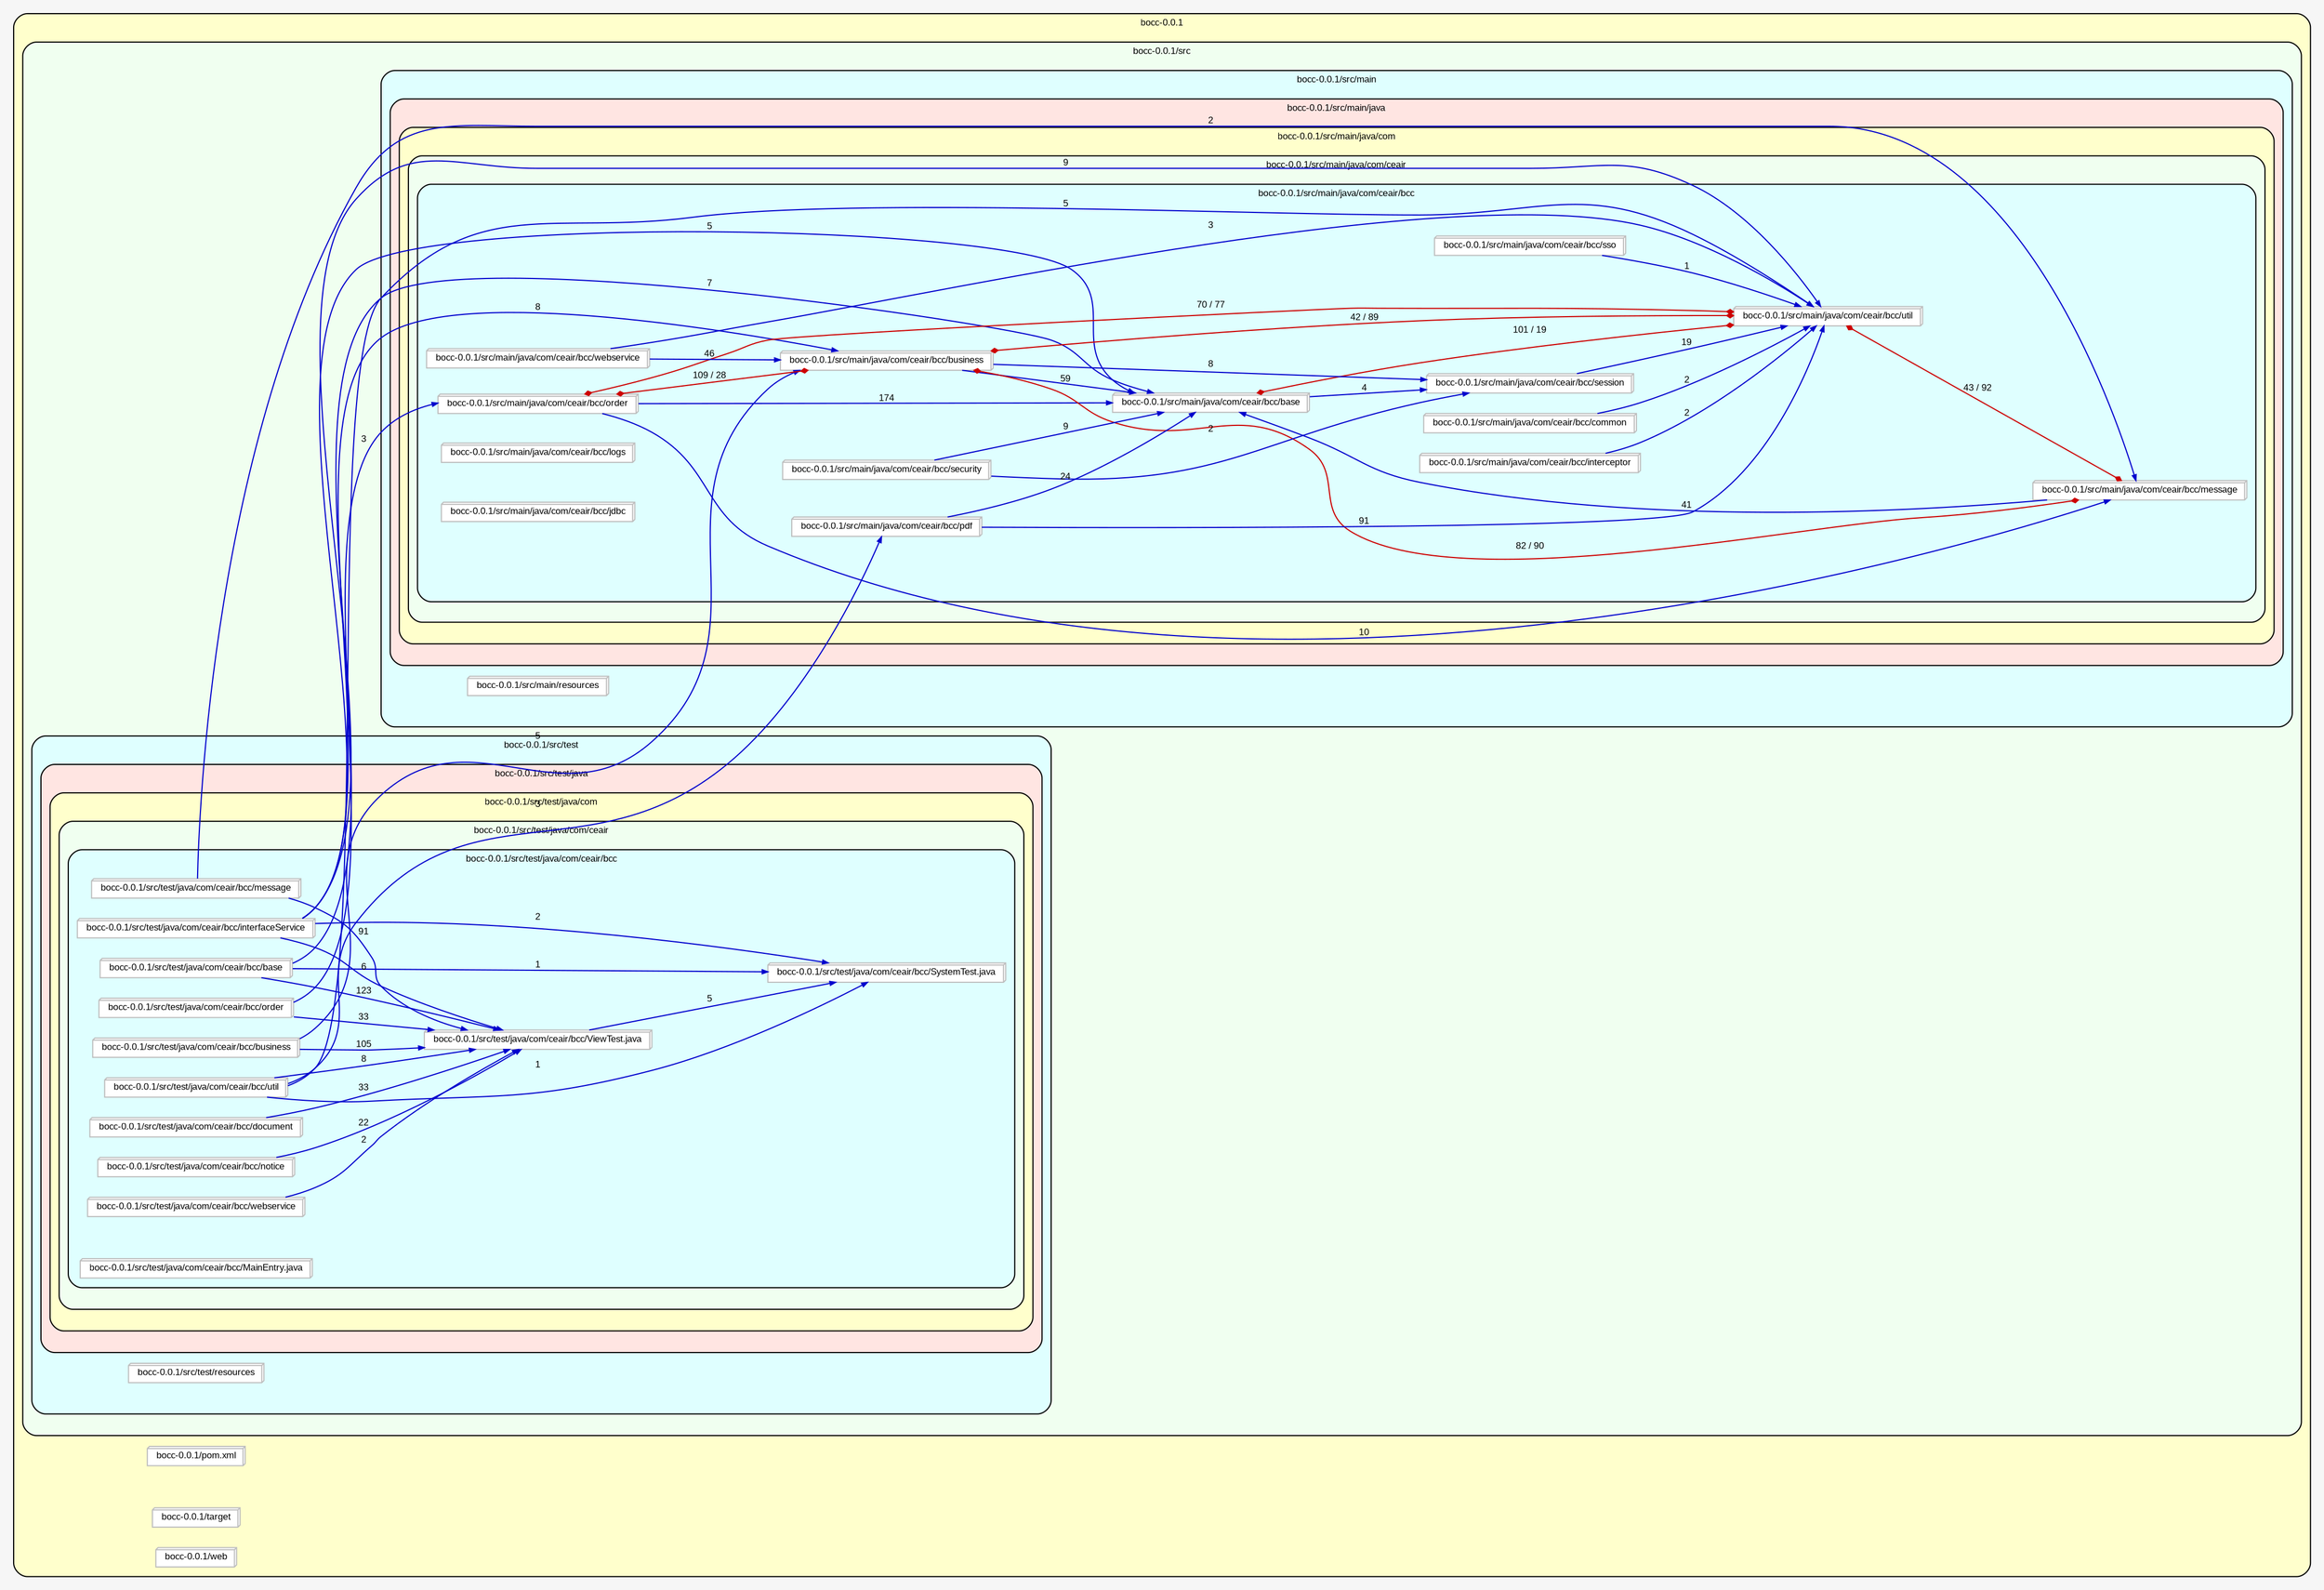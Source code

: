 digraph "" {
  graph [pack="true", bgcolor="#F6F6F6", packmode="clust", compound="true", label="", fillcolor="#FFFFCC", fontsize="8", fontname="Arial", style="rounded,filled", rankdir="LR", ranksep="1.0"];
  node [fixedsize="false", width="0.0", compound="true", label="", height="0.0", fillcolor="white", node_initialized="no", fontsize="8", style="filled", fontname="Arial", shape="rectangle", color="grey"];
  edge [fontcolor="black", lhead="", arrowhead="normal", arrowsize="0.5", compound="true", label="", fontsize="8", dir="forward", fontname="Arial", arrowtail="none", ltail="", color="black"];
  subgraph "cluster_1" {
    graph [label="bocc-0.0.1", fillcolor="#FFFFCC"];
    subgraph "cluster_2" {
      graph [label="bocc-0.0.1/src", fillcolor="#F0FFF0"];
      subgraph "cluster_3" {
        graph [label="bocc-0.0.1/src/test", fillcolor="#DFFFFF"];
        subgraph "cluster_4" {
          graph [label="bocc-0.0.1/src/test/java", fillcolor="#FFE5E2"];
          subgraph "cluster_5" {
            graph [label="bocc-0.0.1/src/test/java/com", fillcolor="#FFFFCC"];
            subgraph "cluster_6" {
              graph [label="bocc-0.0.1/src/test/java/com/ceair", fillcolor="#F0FFF0"];
              subgraph "cluster_7" {
                graph [label="bocc-0.0.1/src/test/java/com/ceair/bcc", fillcolor="#DFFFFF"];
                __N8 [label="bocc-0.0.1/src/test/java/com/ceair/bcc/SystemTest.java", fillcolor="#ffffff", style="filled", shape="box3d", color="#bebebe"];
                __N9 [label="bocc-0.0.1/src/test/java/com/ceair/bcc/ViewTest.java", fillcolor="#ffffff", style="filled", shape="box3d", color="#bebebe"];
                __N27 [label="bocc-0.0.1/src/test/java/com/ceair/bcc/document", fillcolor="#ffffff", style="filled", shape="box3d", color="#bebebe"];
                __N28 [label="bocc-0.0.1/src/test/java/com/ceair/bcc/business", fillcolor="#ffffff", style="filled", shape="box3d", color="#bebebe"];
                __N29 [label="bocc-0.0.1/src/test/java/com/ceair/bcc/base", fillcolor="#ffffff", style="filled", shape="box3d", color="#bebebe"];
                __N30 [label="bocc-0.0.1/src/test/java/com/ceair/bcc/interfaceService", fillcolor="#ffffff", style="filled", shape="box3d", color="#bebebe"];
                __N31 [label="bocc-0.0.1/src/test/java/com/ceair/bcc/util", fillcolor="#ffffff", style="filled", shape="box3d", color="#bebebe"];
                __N32 [label="bocc-0.0.1/src/test/java/com/ceair/bcc/message", fillcolor="#ffffff", style="filled", shape="box3d", color="#bebebe"];
                __N33 [label="bocc-0.0.1/src/test/java/com/ceair/bcc/order", fillcolor="#ffffff", style="filled", shape="box3d", color="#bebebe"];
                __N34 [label="bocc-0.0.1/src/test/java/com/ceair/bcc/notice", fillcolor="#ffffff", style="filled", shape="box3d", color="#bebebe"];
                __N35 [label="bocc-0.0.1/src/test/java/com/ceair/bcc/webservice", fillcolor="#ffffff", style="filled", shape="box3d", color="#bebebe"];
                __N37 [label="", style="invis,none", shape="none"];
                __N39 [label="bocc-0.0.1/src/test/java/com/ceair/bcc/MainEntry.java", fillcolor="#ffffff", style="filled", shape="box3d", color="#bebebe"];
                __N9 -> __N8 [arrowhead="normal", label="5", dir="forward", arrowtail="none", color="#0000cd"];
                __N27 -> __N9 [arrowhead="normal", label="33", dir="forward", arrowtail="none", color="#0000cd"];
                __N28 -> __N9 [arrowhead="normal", label="105", dir="forward", arrowtail="none", color="#0000cd"];
                __N29 -> __N9 [arrowhead="normal", label="123", dir="forward", arrowtail="none", color="#0000cd"];
                __N29 -> __N8 [arrowhead="normal", label="1", dir="forward", arrowtail="none", color="#0000cd"];
                __N30 -> __N9 [arrowhead="normal", label="6", dir="forward", arrowtail="none", color="#0000cd"];
                __N30 -> __N8 [arrowhead="normal", label="2", dir="forward", arrowtail="none", color="#0000cd"];
                __N31 -> __N9 [arrowhead="normal", label="8", dir="forward", arrowtail="none", color="#0000cd"];
                __N31 -> __N8 [arrowhead="normal", label="1", dir="forward", arrowtail="none", color="#0000cd"];
                __N32 -> __N9 [arrowhead="normal", label="91", dir="forward", arrowtail="none", color="#0000cd"];
                __N33 -> __N9 [arrowhead="normal", label="33", dir="forward", arrowtail="none", color="#0000cd"];
                __N34 -> __N9 [arrowhead="normal", label="22", dir="forward", arrowtail="none", color="#0000cd"];
                __N35 -> __N9 [arrowhead="normal", label="2", dir="forward", arrowtail="none", color="#0000cd"];
              }
              __N50 [label="", style="invis,none", shape="none"];
            }
            __N36 [label="", style="invis,none", shape="none"];
          }
          __N41 [label="", style="invis,none", shape="none"];
        }
        __N52 [label="bocc-0.0.1/src/test/resources", fillcolor="#ffffff", style="filled", shape="box3d", color="#bebebe"];
        __N53 [label="", style="invis,none", shape="none"];
      }
      subgraph "cluster_10" {
        graph [label="bocc-0.0.1/src/main", fillcolor="#DFFFFF"];
        subgraph "cluster_11" {
          graph [label="bocc-0.0.1/src/main/java", fillcolor="#FFE5E2"];
          subgraph "cluster_12" {
            graph [label="bocc-0.0.1/src/main/java/com", fillcolor="#FFFFCC"];
            subgraph "cluster_13" {
              graph [label="bocc-0.0.1/src/main/java/com/ceair", fillcolor="#F0FFF0"];
              subgraph "cluster_14" {
                graph [label="bocc-0.0.1/src/main/java/com/ceair/bcc", fillcolor="#DFFFFF"];
                __N15 [label="bocc-0.0.1/src/main/java/com/ceair/bcc/order", fillcolor="#ffffff", style="filled", shape="box3d", color="#bebebe"];
                __N16 [label="bocc-0.0.1/src/main/java/com/ceair/bcc/util", fillcolor="#ffffff", style="filled", shape="box3d", color="#bebebe"];
                __N17 [label="bocc-0.0.1/src/main/java/com/ceair/bcc/business", fillcolor="#ffffff", style="filled", shape="box3d", color="#bebebe"];
                __N18 [label="bocc-0.0.1/src/main/java/com/ceair/bcc/base", fillcolor="#ffffff", style="filled", shape="box3d", color="#bebebe"];
                __N19 [label="bocc-0.0.1/src/main/java/com/ceair/bcc/message", fillcolor="#ffffff", style="filled", shape="box3d", color="#bebebe"];
                __N20 [label="bocc-0.0.1/src/main/java/com/ceair/bcc/common", fillcolor="#ffffff", style="filled", shape="box3d", color="#bebebe"];
                __N21 [label="bocc-0.0.1/src/main/java/com/ceair/bcc/security", fillcolor="#ffffff", style="filled", shape="box3d", color="#bebebe"];
                __N22 [label="bocc-0.0.1/src/main/java/com/ceair/bcc/session", fillcolor="#ffffff", style="filled", shape="box3d", color="#bebebe"];
                __N23 [label="bocc-0.0.1/src/main/java/com/ceair/bcc/interceptor", fillcolor="#ffffff", style="filled", shape="box3d", color="#bebebe"];
                __N24 [label="bocc-0.0.1/src/main/java/com/ceair/bcc/pdf", fillcolor="#ffffff", style="filled", shape="box3d", color="#bebebe"];
                __N25 [label="bocc-0.0.1/src/main/java/com/ceair/bcc/sso", fillcolor="#ffffff", style="filled", shape="box3d", color="#bebebe"];
                __N26 [label="bocc-0.0.1/src/main/java/com/ceair/bcc/webservice", fillcolor="#ffffff", style="filled", shape="box3d", color="#bebebe"];
                __N38 [label="bocc-0.0.1/src/main/java/com/ceair/bcc/logs", fillcolor="#ffffff", style="filled", shape="box3d", color="#bebebe"];
                __N42 [label="bocc-0.0.1/src/main/java/com/ceair/bcc/jdbc", fillcolor="#ffffff", style="filled", shape="box3d", color="#bebebe"];
                __N46 [label="", style="invis,none", shape="none"];
                __N16 -> __N15 [arrowhead="diamond", label="70 / 77", dir="both", arrowtail="diamond", color="#cd0000"];
                __N16 -> __N17 [arrowhead="diamond", label="42 / 89", dir="both", arrowtail="diamond", color="#cd0000"];
                __N16 -> __N18 [arrowhead="diamond", label="101 / 19", dir="both", arrowtail="diamond", color="#cd0000"];
                __N16 -> __N19 [arrowhead="diamond", label="43 / 92", dir="both", arrowtail="diamond", color="#cd0000"];
                __N20 -> __N16 [arrowhead="normal", label="2", dir="forward", arrowtail="none", color="#0000cd"];
                __N15 -> __N17 [arrowhead="diamond", label="109 / 28", dir="both", arrowtail="diamond", color="#cd0000"];
                __N15 -> __N18 [arrowhead="normal", label="174", dir="forward", arrowtail="none", color="#0000cd"];
                __N15 -> __N19 [arrowhead="normal", label="10", dir="forward", arrowtail="none", color="#0000cd"];
                __N21 -> __N18 [arrowhead="normal", label="9", dir="forward", arrowtail="none", color="#0000cd"];
                __N21 -> __N22 [arrowhead="normal", label="2", dir="forward", arrowtail="none", color="#0000cd"];
                __N23 -> __N16 [arrowhead="normal", label="2", dir="forward", arrowtail="none", color="#0000cd"];
                __N24 -> __N16 [arrowhead="normal", label="91", dir="forward", arrowtail="none", color="#0000cd"];
                __N24 -> __N18 [arrowhead="normal", label="24", dir="forward", arrowtail="none", color="#0000cd"];
                __N17 -> __N18 [arrowhead="normal", label="59", dir="forward", arrowtail="none", color="#0000cd"];
                __N17 -> __N19 [arrowhead="diamond", label="82 / 90", dir="both", arrowtail="diamond", color="#cd0000"];
                __N17 -> __N22 [arrowhead="normal", label="8", dir="forward", arrowtail="none", color="#0000cd"];
                __N25 -> __N16 [arrowhead="normal", label="1", dir="forward", arrowtail="none", color="#0000cd"];
                __N18 -> __N22 [arrowhead="normal", label="4", dir="forward", arrowtail="none", color="#0000cd"];
                __N19 -> __N18 [arrowhead="normal", label="41", dir="forward", arrowtail="none", color="#0000cd"];
                __N22 -> __N16 [arrowhead="normal", label="19", dir="forward", arrowtail="none", color="#0000cd"];
                __N26 -> __N16 [arrowhead="normal", label="3", dir="forward", arrowtail="none", color="#0000cd"];
                __N26 -> __N17 [arrowhead="normal", label="46", dir="forward", arrowtail="none", color="#0000cd"];
              }
              __N55 [label="", style="invis,none", shape="none"];
            }
            __N47 [label="", style="invis,none", shape="none"];
          }
          __N48 [label="", style="invis,none", shape="none"];
        }
        __N40 [label="bocc-0.0.1/src/main/resources", fillcolor="#ffffff", style="filled", shape="box3d", color="#bebebe"];
        __N51 [label="", style="invis,none", shape="none"];
      }
      __N54 [label="", style="invis,none", shape="none"];
      __N28 -> __N17 [arrowhead="normal", label="5", dir="forward", arrowtail="none", color="#0000cd"];
      __N29 -> __N18 [arrowhead="normal", label="7", dir="forward", arrowtail="none", color="#0000cd"];
      __N30 -> __N16 [arrowhead="normal", label="9", dir="forward", arrowtail="none", color="#0000cd"];
      __N30 -> __N17 [arrowhead="normal", label="8", dir="forward", arrowtail="none", color="#0000cd"];
      __N30 -> __N18 [arrowhead="normal", label="5", dir="forward", arrowtail="none", color="#0000cd"];
      __N31 -> __N16 [arrowhead="normal", label="5", dir="forward", arrowtail="none", color="#0000cd"];
      __N31 -> __N24 [arrowhead="normal", label="3", dir="forward", arrowtail="none", color="#0000cd"];
      __N32 -> __N19 [arrowhead="normal", label="2", dir="forward", arrowtail="none", color="#0000cd"];
      __N33 -> __N15 [arrowhead="normal", label="3", dir="forward", arrowtail="none", color="#0000cd"];
    }
    __N43 [label="bocc-0.0.1/pom.xml", fillcolor="#ffffff", style="filled", shape="box3d", color="#bebebe"];
    __N44 [label="", style="invis,none", shape="none"];
    __N45 [label="bocc-0.0.1/target", fillcolor="#ffffff", style="filled", shape="box3d", color="#bebebe"];
    __N49 [label="bocc-0.0.1/web", fillcolor="#ffffff", style="filled", shape="box3d", color="#bebebe"];
  }
}
